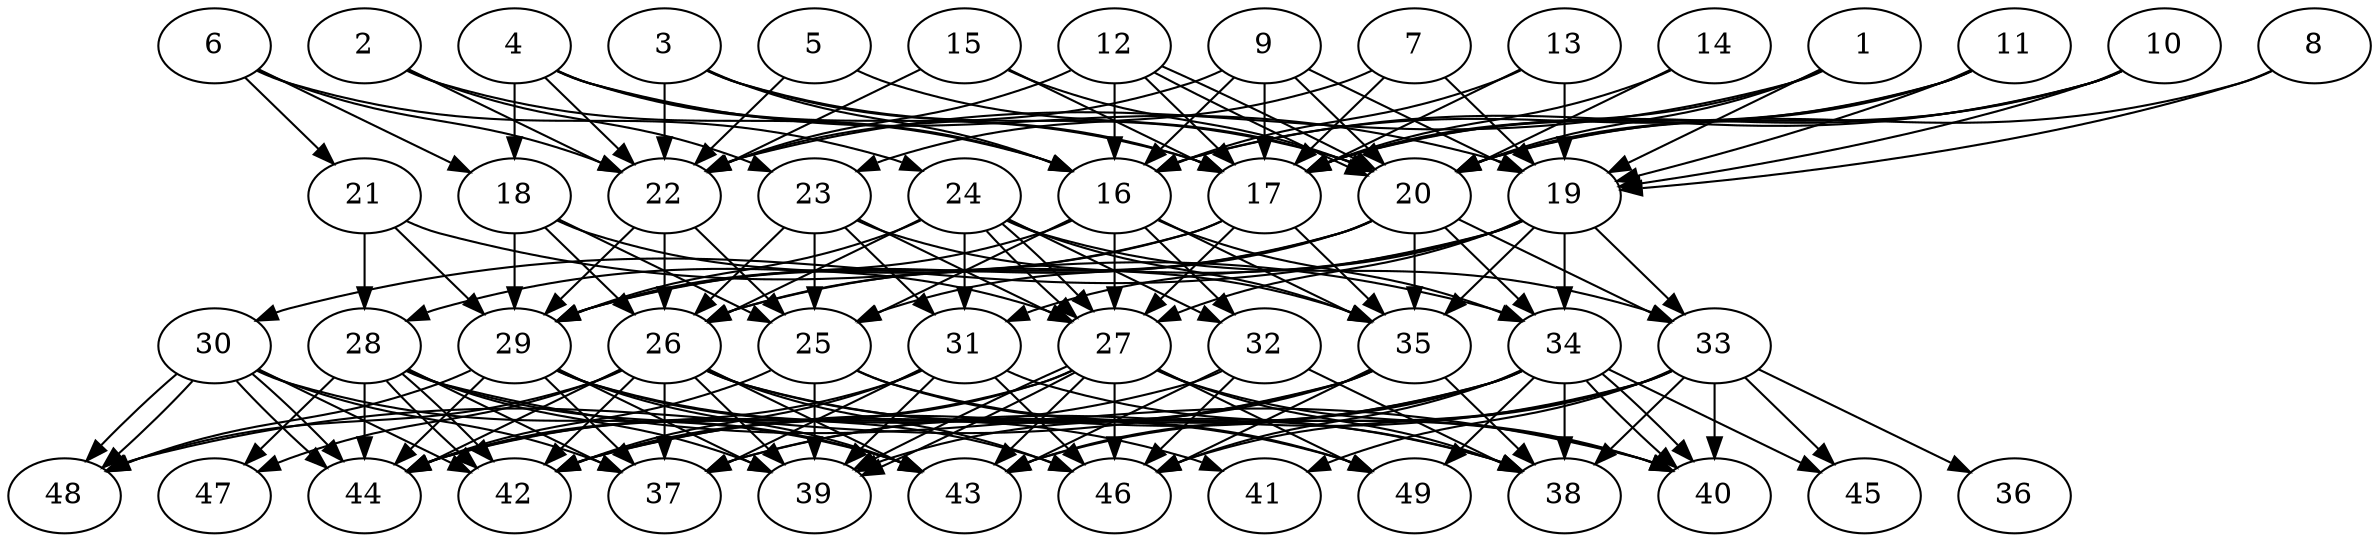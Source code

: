 // DAG (tier=3-complex, mode=data, n=49, ccr=0.513, fat=0.726, density=0.767, regular=0.212, jump=0.233, mindata=4194304, maxdata=33554432)
// DAG automatically generated by daggen at Sun Aug 24 16:33:35 2025
// /home/ermia/Project/Environments/daggen/bin/daggen --dot --ccr 0.513 --fat 0.726 --regular 0.212 --density 0.767 --jump 0.233 --mindata 4194304 --maxdata 33554432 -n 49 
digraph G {
  1 [size="784846999777483685888", alpha="0.00", expect_size="392423499888741842944"]
  1 -> 17 [size ="680685744422912"]
  1 -> 19 [size ="680685744422912"]
  1 -> 20 [size ="680685744422912"]
  1 -> 22 [size ="680685744422912"]
  2 [size="95718172262159344", alpha="0.14", expect_size="47859086131079672"]
  2 -> 16 [size ="2981926302384128"]
  2 -> 22 [size ="2981926302384128"]
  2 -> 23 [size ="2981926302384128"]
  3 [size="2469664864096965632", alpha="0.16", expect_size="1234832432048482816"]
  3 -> 16 [size ="2782002327584768"]
  3 -> 17 [size ="2782002327584768"]
  3 -> 20 [size ="2782002327584768"]
  3 -> 22 [size ="2782002327584768"]
  4 [size="17784046582924210", alpha="0.06", expect_size="8892023291462105"]
  4 -> 16 [size ="1421166560411648"]
  4 -> 17 [size ="1421166560411648"]
  4 -> 18 [size ="1421166560411648"]
  4 -> 19 [size ="1421166560411648"]
  4 -> 22 [size ="1421166560411648"]
  5 [size="19785774906836179222528", alpha="0.01", expect_size="9892887453418089611264"]
  5 -> 20 [size ="5852283589885952"]
  5 -> 22 [size ="5852283589885952"]
  6 [size="183659565238844391424", alpha="0.09", expect_size="91829782619422195712"]
  6 -> 18 [size ="258483219857408"]
  6 -> 21 [size ="258483219857408"]
  6 -> 22 [size ="258483219857408"]
  6 -> 24 [size ="258483219857408"]
  7 [size="10876806399499474", alpha="0.11", expect_size="5438403199749737"]
  7 -> 17 [size ="270255582609408"]
  7 -> 19 [size ="270255582609408"]
  7 -> 23 [size ="270255582609408"]
  8 [size="169920978611059904", alpha="0.00", expect_size="84960489305529952"]
  8 -> 19 [size ="6615245564936192"]
  8 -> 20 [size ="6615245564936192"]
  9 [size="27551488777096527872000", alpha="0.08", expect_size="13775744388548263936000"]
  9 -> 16 [size ="7297711682355200"]
  9 -> 17 [size ="7297711682355200"]
  9 -> 19 [size ="7297711682355200"]
  9 -> 20 [size ="7297711682355200"]
  9 -> 22 [size ="7297711682355200"]
  10 [size="10398145277293756416000", alpha="0.02", expect_size="5199072638646878208000"]
  10 -> 16 [size ="3811189771468800"]
  10 -> 17 [size ="3811189771468800"]
  10 -> 19 [size ="3811189771468800"]
  10 -> 20 [size ="3811189771468800"]
  11 [size="33398764477395316", alpha="0.09", expect_size="16699382238697658"]
  11 -> 16 [size ="629980736258048"]
  11 -> 17 [size ="629980736258048"]
  11 -> 19 [size ="629980736258048"]
  11 -> 20 [size ="629980736258048"]
  12 [size="22866004236260782080", alpha="0.13", expect_size="11433002118130391040"]
  12 -> 16 [size ="7277437180182528"]
  12 -> 17 [size ="7277437180182528"]
  12 -> 20 [size ="7277437180182528"]
  12 -> 20 [size ="7277437180182528"]
  12 -> 22 [size ="7277437180182528"]
  13 [size="5424700837693013098496", alpha="0.10", expect_size="2712350418846506549248"]
  13 -> 16 [size ="2469868599246848"]
  13 -> 17 [size ="2469868599246848"]
  13 -> 19 [size ="2469868599246848"]
  14 [size="30809472364104908", alpha="0.05", expect_size="15404736182052454"]
  14 -> 17 [size ="772289016627200"]
  14 -> 20 [size ="772289016627200"]
  15 [size="605777485507569123328", alpha="0.20", expect_size="302888742753784561664"]
  15 -> 17 [size ="572750406090752"]
  15 -> 20 [size ="572750406090752"]
  15 -> 22 [size ="572750406090752"]
  16 [size="1767333703494278316032", alpha="0.03", expect_size="883666851747139158016"]
  16 -> 25 [size ="1169415987003392"]
  16 -> 27 [size ="1169415987003392"]
  16 -> 29 [size ="1169415987003392"]
  16 -> 32 [size ="1169415987003392"]
  16 -> 34 [size ="1169415987003392"]
  16 -> 35 [size ="1169415987003392"]
  17 [size="85562676445806560", alpha="0.13", expect_size="42781338222903280"]
  17 -> 27 [size ="236526030028800"]
  17 -> 28 [size ="236526030028800"]
  17 -> 29 [size ="236526030028800"]
  17 -> 35 [size ="236526030028800"]
  18 [size="396707749419154432", alpha="0.03", expect_size="198353874709577216"]
  18 -> 25 [size ="8626480602939392"]
  18 -> 26 [size ="8626480602939392"]
  18 -> 27 [size ="8626480602939392"]
  18 -> 29 [size ="8626480602939392"]
  19 [size="114257603594651360", alpha="0.07", expect_size="57128801797325680"]
  19 -> 26 [size ="2694104144150528"]
  19 -> 27 [size ="2694104144150528"]
  19 -> 30 [size ="2694104144150528"]
  19 -> 31 [size ="2694104144150528"]
  19 -> 33 [size ="2694104144150528"]
  19 -> 34 [size ="2694104144150528"]
  19 -> 35 [size ="2694104144150528"]
  20 [size="5270148084709183488", alpha="0.01", expect_size="2635074042354591744"]
  20 -> 25 [size ="3812620331122688"]
  20 -> 26 [size ="3812620331122688"]
  20 -> 29 [size ="3812620331122688"]
  20 -> 33 [size ="3812620331122688"]
  20 -> 34 [size ="3812620331122688"]
  20 -> 35 [size ="3812620331122688"]
  21 [size="17489276110153314304", alpha="0.01", expect_size="8744638055076657152"]
  21 -> 28 [size ="6929368374837248"]
  21 -> 29 [size ="6929368374837248"]
  21 -> 34 [size ="6929368374837248"]
  22 [size="2807571361772718080", alpha="0.10", expect_size="1403785680886359040"]
  22 -> 25 [size ="1574227996049408"]
  22 -> 26 [size ="1574227996049408"]
  22 -> 29 [size ="1574227996049408"]
  23 [size="6143835077570665119744", alpha="0.15", expect_size="3071917538785332559872"]
  23 -> 25 [size ="2683591163117568"]
  23 -> 26 [size ="2683591163117568"]
  23 -> 27 [size ="2683591163117568"]
  23 -> 31 [size ="2683591163117568"]
  23 -> 35 [size ="2683591163117568"]
  24 [size="34323967767828781596672", alpha="0.00", expect_size="17161983883914390798336"]
  24 -> 26 [size ="8449317773770752"]
  24 -> 27 [size ="8449317773770752"]
  24 -> 27 [size ="8449317773770752"]
  24 -> 29 [size ="8449317773770752"]
  24 -> 31 [size ="8449317773770752"]
  24 -> 32 [size ="8449317773770752"]
  24 -> 33 [size ="8449317773770752"]
  24 -> 35 [size ="8449317773770752"]
  25 [size="3986324085493971968", alpha="0.09", expect_size="1993162042746985984"]
  25 -> 38 [size ="2452912865280000"]
  25 -> 39 [size ="2452912865280000"]
  25 -> 44 [size ="2452912865280000"]
  25 -> 49 [size ="2452912865280000"]
  26 [size="563684432302898675712", alpha="0.12", expect_size="281842216151449337856"]
  26 -> 37 [size ="545901156237312"]
  26 -> 38 [size ="545901156237312"]
  26 -> 39 [size ="545901156237312"]
  26 -> 42 [size ="545901156237312"]
  26 -> 43 [size ="545901156237312"]
  26 -> 44 [size ="545901156237312"]
  26 -> 46 [size ="545901156237312"]
  26 -> 47 [size ="545901156237312"]
  26 -> 48 [size ="545901156237312"]
  26 -> 49 [size ="545901156237312"]
  27 [size="157549821649234528", alpha="0.12", expect_size="78774910824617264"]
  27 -> 38 [size ="9001152955809792"]
  27 -> 39 [size ="9001152955809792"]
  27 -> 39 [size ="9001152955809792"]
  27 -> 40 [size ="9001152955809792"]
  27 -> 42 [size ="9001152955809792"]
  27 -> 43 [size ="9001152955809792"]
  27 -> 44 [size ="9001152955809792"]
  27 -> 46 [size ="9001152955809792"]
  27 -> 49 [size ="9001152955809792"]
  28 [size="28173881833183236", alpha="0.08", expect_size="14086940916591618"]
  28 -> 37 [size ="3150630302515200"]
  28 -> 39 [size ="3150630302515200"]
  28 -> 40 [size ="3150630302515200"]
  28 -> 42 [size ="3150630302515200"]
  28 -> 42 [size ="3150630302515200"]
  28 -> 43 [size ="3150630302515200"]
  28 -> 44 [size ="3150630302515200"]
  28 -> 47 [size ="3150630302515200"]
  29 [size="5913744608554925056", alpha="0.02", expect_size="2956872304277462528"]
  29 -> 37 [size ="5901575109214208"]
  29 -> 39 [size ="5901575109214208"]
  29 -> 41 [size ="5901575109214208"]
  29 -> 43 [size ="5901575109214208"]
  29 -> 44 [size ="5901575109214208"]
  29 -> 46 [size ="5901575109214208"]
  29 -> 48 [size ="5901575109214208"]
  30 [size="17850236845715674365952", alpha="0.05", expect_size="8925118422857837182976"]
  30 -> 37 [size ="5464108430262272"]
  30 -> 42 [size ="5464108430262272"]
  30 -> 43 [size ="5464108430262272"]
  30 -> 44 [size ="5464108430262272"]
  30 -> 44 [size ="5464108430262272"]
  30 -> 48 [size ="5464108430262272"]
  30 -> 48 [size ="5464108430262272"]
  31 [size="23608682429343072256000", alpha="0.16", expect_size="11804341214671536128000"]
  31 -> 37 [size ="6583716990156800"]
  31 -> 39 [size ="6583716990156800"]
  31 -> 40 [size ="6583716990156800"]
  31 -> 42 [size ="6583716990156800"]
  31 -> 44 [size ="6583716990156800"]
  31 -> 46 [size ="6583716990156800"]
  32 [size="8216347817177268224", alpha="0.19", expect_size="4108173908588634112"]
  32 -> 38 [size ="2955414811443200"]
  32 -> 43 [size ="2955414811443200"]
  32 -> 44 [size ="2955414811443200"]
  32 -> 46 [size ="2955414811443200"]
  33 [size="54455457621670144", alpha="0.10", expect_size="27227728810835072"]
  33 -> 36 [size ="1629169142202368"]
  33 -> 37 [size ="1629169142202368"]
  33 -> 38 [size ="1629169142202368"]
  33 -> 40 [size ="1629169142202368"]
  33 -> 41 [size ="1629169142202368"]
  33 -> 43 [size ="1629169142202368"]
  33 -> 45 [size ="1629169142202368"]
  33 -> 46 [size ="1629169142202368"]
  34 [size="410259769334452352", alpha="0.17", expect_size="205129884667226176"]
  34 -> 37 [size ="6650628084334592"]
  34 -> 38 [size ="6650628084334592"]
  34 -> 40 [size ="6650628084334592"]
  34 -> 40 [size ="6650628084334592"]
  34 -> 42 [size ="6650628084334592"]
  34 -> 43 [size ="6650628084334592"]
  34 -> 45 [size ="6650628084334592"]
  34 -> 46 [size ="6650628084334592"]
  34 -> 49 [size ="6650628084334592"]
  35 [size="6610477074261366", alpha="0.13", expect_size="3305238537130683"]
  35 -> 38 [size ="507357515743232"]
  35 -> 39 [size ="507357515743232"]
  35 -> 42 [size ="507357515743232"]
  35 -> 46 [size ="507357515743232"]
  35 -> 48 [size ="507357515743232"]
  36 [size="261684688799678016", alpha="0.18", expect_size="130842344399839008"]
  37 [size="2460964220240622080", alpha="0.01", expect_size="1230482110120311040"]
  38 [size="1425256227197157376000", alpha="0.01", expect_size="712628113598578688000"]
  39 [size="103401984063714496", alpha="0.04", expect_size="51700992031857248"]
  40 [size="649454696449003487232", alpha="0.10", expect_size="324727348224501743616"]
  41 [size="905542957348282496", alpha="0.19", expect_size="452771478674141248"]
  42 [size="1681436754886973440", alpha="0.12", expect_size="840718377443486720"]
  43 [size="769784169889792000000", alpha="0.06", expect_size="384892084944896000000"]
  44 [size="44123099494688624", alpha="0.13", expect_size="22061549747344312"]
  45 [size="5752689357814815744", alpha="0.02", expect_size="2876344678907407872"]
  46 [size="50806858199732800", alpha="0.09", expect_size="25403429099866400"]
  47 [size="11673154915480812", alpha="0.09", expect_size="5836577457740406"]
  48 [size="12133389601122299904", alpha="0.17", expect_size="6066694800561149952"]
  49 [size="75486897955691168", alpha="0.16", expect_size="37743448977845584"]
}